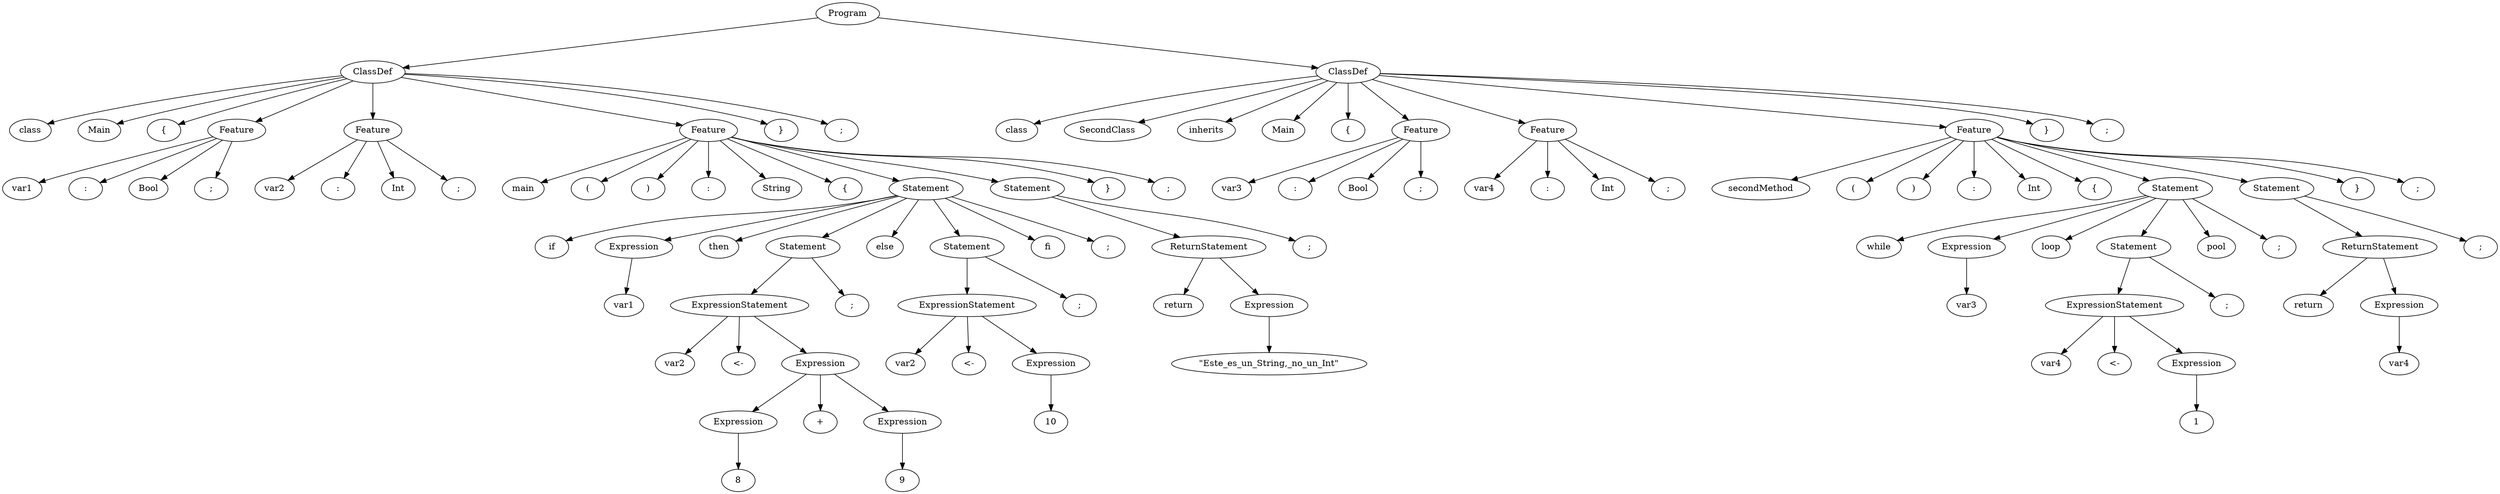digraph tree {
rankdir=TB;
nodesep=0.6;
ranksep=0.8;
    "Program_1807638202848" [label="Program"];
    "ClassDef_1807638203072" [label="ClassDef"];
    "class_1807638435648" [label="class"];
    "Main_1807638435712" [label="Main"];
    "{_1807638436096" [label="{"];
    "Feature_1807638203184" [label="Feature"];
    "var1_1807638436672" [label="var1"];
    ":_1807638437440" [label=":"];
    "Bool_1807638437504" [label="Bool"];
    ";_1807638437568" [label=";"];
    "Feature_1807638203632" [label="Feature"];
    "var2_1807638437248" [label="var2"];
    ":_1807638437760" [label=":"];
    "Int_1807638437824" [label="Int"];
    ";_1807726370880" [label=";"];
    "Feature_1807638203744" [label="Feature"];
    "main_1807726370944" [label="main"];
    "(_1807726371008" [label="("];
    ")_1807726371264" [label=")"];
    ":_1807726371328" [label=":"];
    "String_1807726371392" [label="String"];
    "{_1807726371520" [label="{"];
    "Statement_1807638203968" [label="Statement"];
    "if_1807726371776" [label="if"];
    "Expression_1807638204080" [label="Expression"];
    "var1_1807726372032" [label="var1"];
    "then_1807726374080" [label="then"];
    "Statement_1807726379408" [label="Statement"];
    "ExpressionStatement_1807726379520" [label="ExpressionStatement"];
    "var2_1807726395904" [label="var2"];
    "<-_1807726395968" [label="<-"];
    "Expression_1807726380192" [label="Expression"];
    "Expression_1807726379632" [label="Expression"];
    "8_1807726396032" [label="8"];
    "+_1807726396160" [label="+"];
    "Expression_1807726380304" [label="Expression"];
    "9_1807726396608" [label="9"];
    ";_1807726397952" [label=";"];
    "else_1807726398016" [label="else"];
    "Statement_1807726380640" [label="Statement"];
    "ExpressionStatement_1807726380752" [label="ExpressionStatement"];
    "var2_1807726398144" [label="var2"];
    "<-_1807726398208" [label="<-"];
    "Expression_1807726380864" [label="Expression"];
    "10_1807726398272" [label="10"];
    ";_1807726398336" [label=";"];
    "fi_1807598284352" [label="fi"];
    ";_1807726398400" [label=";"];
    "Statement_1807726380976" [label="Statement"];
    "ReturnStatement_1807726381088" [label="ReturnStatement"];
    "return_1807726398592" [label="return"];
    "Expression_1807726381200" [label="Expression"];
    "\\\"Este_es_un_String,_no_un_Int\\\"_1807726398656" [label="\"Este_es_un_String,_no_un_Int\""];
    ";_1807726398720" [label=";"];
    "}_1807726398784" [label="}"];
    ";_1807726371456" [label=";"];
    "}_1807726398848" [label="}"];
    ";_1807726398912" [label=";"];
    "ClassDef_1807726381424" [label="ClassDef"];
    "class_1807726399040" [label="class"];
    "SecondClass_1807726399104" [label="SecondClass"];
    "inherits_1807726399168" [label="inherits"];
    "Main_1807726399232" [label="Main"];
    "{_1807726399296" [label="{"];
    "Feature_1807726381536" [label="Feature"];
    "var3_1807726399424" [label="var3"];
    ":_1807726415936" [label=":"];
    "Bool_1807726416000" [label="Bool"];
    ";_1807726416064" [label=";"];
    "Feature_1807726381648" [label="Feature"];
    "var4_1807726416128" [label="var4"];
    ":_1807726416192" [label=":"];
    "Int_1807726416256" [label="Int"];
    ";_1807726416320" [label=";"];
    "Feature_1807726381760" [label="Feature"];
    "secondMethod_1807726416384" [label="secondMethod"];
    "(_1807726416448" [label="("];
    ")_1807726416512" [label=")"];
    ":_1807726416640" [label=":"];
    "Int_1807726416704" [label="Int"];
    "{_1807726416832" [label="{"];
    "Statement_1807726381872" [label="Statement"];
    "while_1807598637888" [label="while"];
    "Expression_1807726381984" [label="Expression"];
    "var3_1807726416896" [label="var3"];
    "loop_1807726416960" [label="loop"];
    "Statement_1807726382320" [label="Statement"];
    "ExpressionStatement_1807726382432" [label="ExpressionStatement"];
    "var4_1807726417024" [label="var4"];
    "<-_1807726417088" [label="<-"];
    "Expression_1807726382544" [label="Expression"];
    "1_1807726417152" [label="1"];
    ";_1807726417216" [label=";"];
    "pool_1807726417280" [label="pool"];
    ";_1807726417408" [label=";"];
    "Statement_1807726382656" [label="Statement"];
    "ReturnStatement_1807726382768" [label="ReturnStatement"];
    "return_1807726417472" [label="return"];
    "Expression_1807726382880" [label="Expression"];
    "var4_1807726417600" [label="var4"];
    ";_1807726417664" [label=";"];
    "}_1807726417920" [label="}"];
    ";_1807726416768" [label=";"];
    "}_1807726417984" [label="}"];
    ";_1807726399360" [label=";"];
    "Program_1807638202848" -> "ClassDef_1807638203072";
    "Program_1807638202848" -> "ClassDef_1807726381424";
    "ClassDef_1807638203072" -> "class_1807638435648";
    "ClassDef_1807638203072" -> "Main_1807638435712";
    "ClassDef_1807638203072" -> "{_1807638436096";
    "ClassDef_1807638203072" -> "Feature_1807638203184";
    "ClassDef_1807638203072" -> "Feature_1807638203632";
    "ClassDef_1807638203072" -> "Feature_1807638203744";
    "ClassDef_1807638203072" -> "}_1807726398848";
    "ClassDef_1807638203072" -> ";_1807726398912";
    "Feature_1807638203184" -> "var1_1807638436672";
    "Feature_1807638203184" -> ":_1807638437440";
    "Feature_1807638203184" -> "Bool_1807638437504";
    "Feature_1807638203184" -> ";_1807638437568";
    "Feature_1807638203632" -> "var2_1807638437248";
    "Feature_1807638203632" -> ":_1807638437760";
    "Feature_1807638203632" -> "Int_1807638437824";
    "Feature_1807638203632" -> ";_1807726370880";
    "Feature_1807638203744" -> "main_1807726370944";
    "Feature_1807638203744" -> "(_1807726371008";
    "Feature_1807638203744" -> ")_1807726371264";
    "Feature_1807638203744" -> ":_1807726371328";
    "Feature_1807638203744" -> "String_1807726371392";
    "Feature_1807638203744" -> "{_1807726371520";
    "Feature_1807638203744" -> "Statement_1807638203968";
    "Feature_1807638203744" -> "Statement_1807726380976";
    "Feature_1807638203744" -> "}_1807726398784";
    "Feature_1807638203744" -> ";_1807726371456";
    "Statement_1807638203968" -> "if_1807726371776";
    "Statement_1807638203968" -> "Expression_1807638204080";
    "Statement_1807638203968" -> "then_1807726374080";
    "Statement_1807638203968" -> "Statement_1807726379408";
    "Statement_1807638203968" -> "else_1807726398016";
    "Statement_1807638203968" -> "Statement_1807726380640";
    "Statement_1807638203968" -> "fi_1807598284352";
    "Statement_1807638203968" -> ";_1807726398400";
    "Expression_1807638204080" -> "var1_1807726372032";
    "Statement_1807726379408" -> "ExpressionStatement_1807726379520";
    "Statement_1807726379408" -> ";_1807726397952";
    "ExpressionStatement_1807726379520" -> "var2_1807726395904";
    "ExpressionStatement_1807726379520" -> "<-_1807726395968";
    "ExpressionStatement_1807726379520" -> "Expression_1807726380192";
    "Expression_1807726380192" -> "Expression_1807726379632";
    "Expression_1807726380192" -> "+_1807726396160";
    "Expression_1807726380192" -> "Expression_1807726380304";
    "Expression_1807726379632" -> "8_1807726396032";
    "Expression_1807726380304" -> "9_1807726396608";
    "Statement_1807726380640" -> "ExpressionStatement_1807726380752";
    "Statement_1807726380640" -> ";_1807726398336";
    "ExpressionStatement_1807726380752" -> "var2_1807726398144";
    "ExpressionStatement_1807726380752" -> "<-_1807726398208";
    "ExpressionStatement_1807726380752" -> "Expression_1807726380864";
    "Expression_1807726380864" -> "10_1807726398272";
    "Statement_1807726380976" -> "ReturnStatement_1807726381088";
    "Statement_1807726380976" -> ";_1807726398720";
    "ReturnStatement_1807726381088" -> "return_1807726398592";
    "ReturnStatement_1807726381088" -> "Expression_1807726381200";
    "Expression_1807726381200" -> "\\\"Este_es_un_String,_no_un_Int\\\"_1807726398656";
    "ClassDef_1807726381424" -> "class_1807726399040";
    "ClassDef_1807726381424" -> "SecondClass_1807726399104";
    "ClassDef_1807726381424" -> "inherits_1807726399168";
    "ClassDef_1807726381424" -> "Main_1807726399232";
    "ClassDef_1807726381424" -> "{_1807726399296";
    "ClassDef_1807726381424" -> "Feature_1807726381536";
    "ClassDef_1807726381424" -> "Feature_1807726381648";
    "ClassDef_1807726381424" -> "Feature_1807726381760";
    "ClassDef_1807726381424" -> "}_1807726417984";
    "ClassDef_1807726381424" -> ";_1807726399360";
    "Feature_1807726381536" -> "var3_1807726399424";
    "Feature_1807726381536" -> ":_1807726415936";
    "Feature_1807726381536" -> "Bool_1807726416000";
    "Feature_1807726381536" -> ";_1807726416064";
    "Feature_1807726381648" -> "var4_1807726416128";
    "Feature_1807726381648" -> ":_1807726416192";
    "Feature_1807726381648" -> "Int_1807726416256";
    "Feature_1807726381648" -> ";_1807726416320";
    "Feature_1807726381760" -> "secondMethod_1807726416384";
    "Feature_1807726381760" -> "(_1807726416448";
    "Feature_1807726381760" -> ")_1807726416512";
    "Feature_1807726381760" -> ":_1807726416640";
    "Feature_1807726381760" -> "Int_1807726416704";
    "Feature_1807726381760" -> "{_1807726416832";
    "Feature_1807726381760" -> "Statement_1807726381872";
    "Feature_1807726381760" -> "Statement_1807726382656";
    "Feature_1807726381760" -> "}_1807726417920";
    "Feature_1807726381760" -> ";_1807726416768";
    "Statement_1807726381872" -> "while_1807598637888";
    "Statement_1807726381872" -> "Expression_1807726381984";
    "Statement_1807726381872" -> "loop_1807726416960";
    "Statement_1807726381872" -> "Statement_1807726382320";
    "Statement_1807726381872" -> "pool_1807726417280";
    "Statement_1807726381872" -> ";_1807726417408";
    "Expression_1807726381984" -> "var3_1807726416896";
    "Statement_1807726382320" -> "ExpressionStatement_1807726382432";
    "Statement_1807726382320" -> ";_1807726417216";
    "ExpressionStatement_1807726382432" -> "var4_1807726417024";
    "ExpressionStatement_1807726382432" -> "<-_1807726417088";
    "ExpressionStatement_1807726382432" -> "Expression_1807726382544";
    "Expression_1807726382544" -> "1_1807726417152";
    "Statement_1807726382656" -> "ReturnStatement_1807726382768";
    "Statement_1807726382656" -> ";_1807726417664";
    "ReturnStatement_1807726382768" -> "return_1807726417472";
    "ReturnStatement_1807726382768" -> "Expression_1807726382880";
    "Expression_1807726382880" -> "var4_1807726417600";
}
